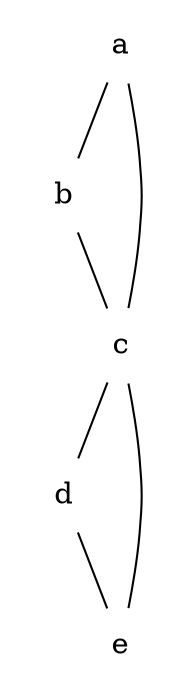 graph graphname {
	node [color=white,
		style=filled
	];
	a	 [color="#ffffffff"];
	b	 [color="#ffffffff"];
	a -- b;
	c	 [color="#ffffffff"];
	a -- c;
	b -- c;
	d	 [color="#ffffffff"];
	c -- d;
	e	 [color="#ffffffff"];
	c -- e;
	d -- e;
}

